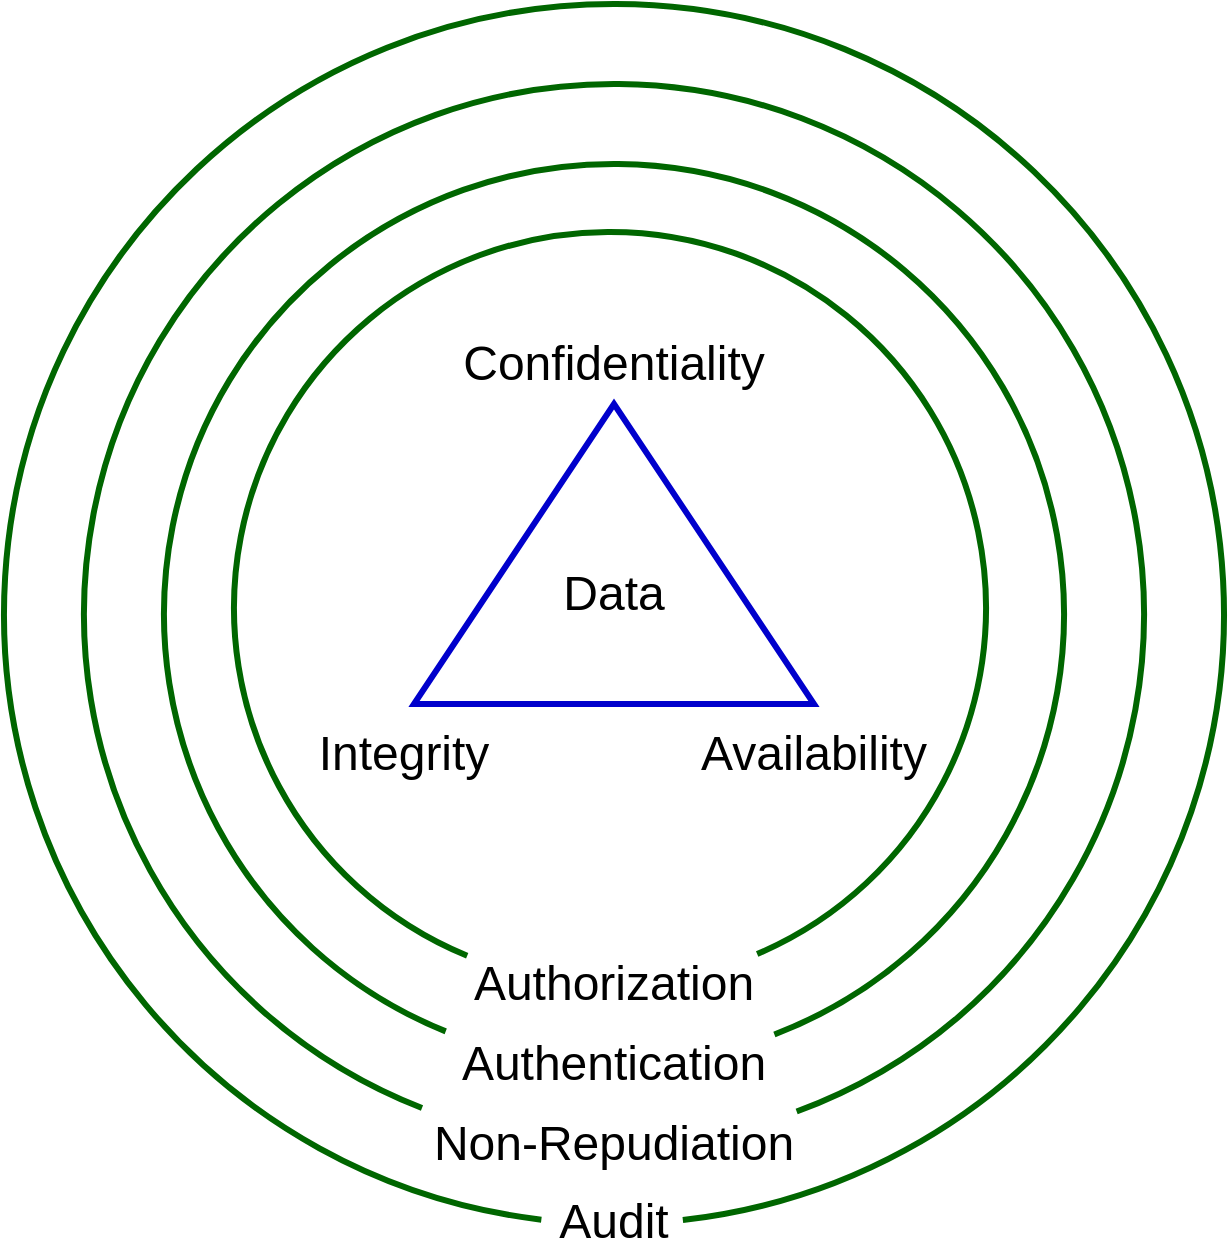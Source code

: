 <mxfile version="21.6.8" type="device" pages="2">
  <diagram id="Oz4VHGN1nNMEp_QaT7qJ" name="overview">
    <mxGraphModel dx="849" dy="482" grid="1" gridSize="10" guides="1" tooltips="1" connect="1" arrows="1" fold="1" page="0" pageScale="1" pageWidth="850" pageHeight="1100" math="0" shadow="0">
      <root>
        <mxCell id="0" />
        <mxCell id="V2duk38_NAvCMM6IDsIf-2" value="transparency check" parent="0" visible="0" />
        <mxCell id="V2duk38_NAvCMM6IDsIf-1" value="" style="rounded=0;whiteSpace=wrap;html=1;fillColor=#e1d5e7;strokeColor=#9673a6;" vertex="1" parent="V2duk38_NAvCMM6IDsIf-2">
          <mxGeometry x="1120" y="540" width="730" height="770" as="geometry" />
        </mxCell>
        <mxCell id="tpcdjzggM1OtUzv30zDY-4" value="rings" parent="0" />
        <mxCell id="tpcdjzggM1OtUzv30zDY-3" value="" style="verticalLabelPosition=bottom;verticalAlign=top;html=1;shape=mxgraph.basic.arc;startAngle=0.519;endAngle=0.482;fillColor=none;strokeColor=#006600;strokeWidth=3;" vertex="1" parent="tpcdjzggM1OtUzv30zDY-4">
          <mxGeometry x="1176" y="580" width="610" height="610" as="geometry" />
        </mxCell>
        <mxCell id="tpcdjzggM1OtUzv30zDY-7" value="" style="verticalLabelPosition=bottom;verticalAlign=top;html=1;shape=mxgraph.basic.arc;startAngle=0.559;endAngle=0.444;fillColor=none;strokeColor=#006600;strokeWidth=3;" vertex="1" parent="tpcdjzggM1OtUzv30zDY-4">
          <mxGeometry x="1216" y="620" width="530" height="530" as="geometry" />
        </mxCell>
        <mxCell id="tpcdjzggM1OtUzv30zDY-8" value="" style="verticalLabelPosition=bottom;verticalAlign=top;html=1;shape=mxgraph.basic.arc;startAngle=0.561;endAngle=0.442;fillColor=none;strokeColor=#006600;strokeWidth=3;" vertex="1" parent="tpcdjzggM1OtUzv30zDY-4">
          <mxGeometry x="1256" y="660" width="450" height="450" as="geometry" />
        </mxCell>
        <mxCell id="tpcdjzggM1OtUzv30zDY-1" value="" style="verticalLabelPosition=bottom;verticalAlign=top;html=1;shape=mxgraph.basic.arc;startAngle=0.562;endAngle=0.436;fillColor=none;strokeColor=#006600;strokeWidth=3;" vertex="1" parent="tpcdjzggM1OtUzv30zDY-4">
          <mxGeometry x="1291" y="694" width="376" height="376" as="geometry" />
        </mxCell>
        <mxCell id="1" value="extended" style="" parent="0" />
        <mxCell id="DWY7_vxUW8ZNUv0AT4u1-2" value="&lt;font style=&quot;font-size: 24px&quot;&gt;Audit&lt;/font&gt;" style="text;html=1;strokeColor=none;fillColor=none;align=center;verticalAlign=middle;whiteSpace=wrap;rounded=0;labelBackgroundColor=none;rotation=0;" parent="1" vertex="1">
          <mxGeometry x="1446" y="1174" width="70" height="30" as="geometry" />
        </mxCell>
        <mxCell id="DWY7_vxUW8ZNUv0AT4u1-3" value="&lt;font style=&quot;font-size: 24px&quot;&gt;Non-Repudiation&lt;/font&gt;" style="text;html=1;strokeColor=none;fillColor=none;align=center;verticalAlign=middle;whiteSpace=wrap;rounded=0;labelBackgroundColor=none;rotation=0;" parent="1" vertex="1">
          <mxGeometry x="1386" y="1135" width="190" height="30" as="geometry" />
        </mxCell>
        <mxCell id="DWY7_vxUW8ZNUv0AT4u1-4" value="&lt;font style=&quot;font-size: 24px&quot;&gt;Authentication&lt;/font&gt;" style="text;html=1;strokeColor=none;fillColor=none;align=center;verticalAlign=middle;whiteSpace=wrap;rounded=0;labelBackgroundColor=none;rotation=0;" parent="1" vertex="1">
          <mxGeometry x="1401" y="1095" width="160" height="30" as="geometry" />
        </mxCell>
        <mxCell id="DWY7_vxUW8ZNUv0AT4u1-5" value="&lt;font style=&quot;font-size: 24px&quot;&gt;Authorization&lt;/font&gt;" style="text;html=1;strokeColor=none;fillColor=none;align=center;verticalAlign=middle;whiteSpace=wrap;rounded=0;labelBackgroundColor=none;rotation=0;" parent="1" vertex="1">
          <mxGeometry x="1401" y="1055" width="160" height="30" as="geometry" />
        </mxCell>
        <mxCell id="uXeaNQGdLOJU90ILw89f-1" value="base" style="" parent="0" />
        <mxCell id="uXeaNQGdLOJU90ILw89f-10" value="&lt;font style=&quot;font-size: 24px&quot;&gt;Availability&lt;/font&gt;" style="text;html=1;strokeColor=none;fillColor=none;align=center;verticalAlign=middle;whiteSpace=wrap;rounded=0;labelBackgroundColor=none;" parent="uXeaNQGdLOJU90ILw89f-1" vertex="1">
          <mxGeometry x="1516" y="940" width="130" height="30" as="geometry" />
        </mxCell>
        <mxCell id="uXeaNQGdLOJU90ILw89f-11" value="&lt;font style=&quot;font-size: 24px&quot;&gt;Integrity&lt;/font&gt;" style="text;html=1;strokeColor=none;fillColor=none;align=center;verticalAlign=middle;whiteSpace=wrap;rounded=0;labelBackgroundColor=none;" parent="uXeaNQGdLOJU90ILw89f-1" vertex="1">
          <mxGeometry x="1326" y="940" width="100" height="30" as="geometry" />
        </mxCell>
        <mxCell id="uXeaNQGdLOJU90ILw89f-12" value="&lt;font style=&quot;font-size: 24px&quot;&gt;Confidentiality&lt;/font&gt;" style="text;html=1;strokeColor=none;fillColor=none;align=center;verticalAlign=middle;whiteSpace=wrap;rounded=0;labelBackgroundColor=none;gradientColor=none;" parent="uXeaNQGdLOJU90ILw89f-1" vertex="1">
          <mxGeometry x="1376" y="745" width="210" height="30" as="geometry" />
        </mxCell>
        <mxCell id="uXeaNQGdLOJU90ILw89f-13" value="" style="triangle;whiteSpace=wrap;html=1;rotation=-90;fillColor=none;strokeWidth=3;strokeColor=#0000CC;" parent="uXeaNQGdLOJU90ILw89f-1" vertex="1">
          <mxGeometry x="1406" y="755" width="150" height="200" as="geometry" />
        </mxCell>
        <mxCell id="uXeaNQGdLOJU90ILw89f-14" value="&lt;font style=&quot;font-size: 24px&quot;&gt;Data&lt;/font&gt;" style="text;html=1;strokeColor=none;fillColor=none;align=center;verticalAlign=middle;whiteSpace=wrap;rounded=0;labelBackgroundColor=none;" parent="uXeaNQGdLOJU90ILw89f-1" vertex="1">
          <mxGeometry x="1432.25" y="860" width="97.5" height="30" as="geometry" />
        </mxCell>
      </root>
    </mxGraphModel>
  </diagram>
  <diagram id="-cB4QmeMob9vpL16Ribd" name="security services model">
    <mxGraphModel dx="2885" dy="1543" grid="1" gridSize="10" guides="1" tooltips="1" connect="1" arrows="1" fold="1" page="0" pageScale="1" pageWidth="850" pageHeight="1100" background="none" math="0" shadow="0">
      <root>
        <mxCell id="0" />
        <mxCell id="1" parent="0" />
        <mxCell id="xTfiSw8Siqfn2ZKivQZC-50" value="" style="triangle;whiteSpace=wrap;html=1;fillColor=#D5E8D4;rotation=0;strokeColor=none;" parent="1" vertex="1">
          <mxGeometry x="280" y="630" width="20" height="80" as="geometry" />
        </mxCell>
        <mxCell id="xTfiSw8Siqfn2ZKivQZC-49" value="" style="triangle;whiteSpace=wrap;html=1;fillColor=#D5E8D4;rotation=-180;strokeColor=none;" parent="1" vertex="1">
          <mxGeometry x="280" y="130" width="20" height="80" as="geometry" />
        </mxCell>
        <mxCell id="xTfiSw8Siqfn2ZKivQZC-51" value="" style="rounded=0;whiteSpace=wrap;html=1;fillColor=#D5E8D4;strokeColor=none;" parent="1" vertex="1">
          <mxGeometry x="280" y="170" width="20" height="500" as="geometry" />
        </mxCell>
        <mxCell id="xTfiSw8Siqfn2ZKivQZC-45" value="" style="shape=parallelogram;perimeter=parallelogramPerimeter;whiteSpace=wrap;html=1;fixedSize=1;fillColor=#D5E8D4;rotation=-180;" parent="1" vertex="1">
          <mxGeometry x="280" y="670" width="690" height="40" as="geometry" />
        </mxCell>
        <mxCell id="xTfiSw8Siqfn2ZKivQZC-42" value="" style="rounded=0;whiteSpace=wrap;html=1;fillColor=#D5E8D4;" parent="1" vertex="1">
          <mxGeometry x="300" y="130" width="670" height="540" as="geometry" />
        </mxCell>
        <mxCell id="xTfiSw8Siqfn2ZKivQZC-43" value="" style="rounded=0;whiteSpace=wrap;html=1;fillColor=none;" parent="1" vertex="1">
          <mxGeometry x="280" y="170" width="670" height="540" as="geometry" />
        </mxCell>
        <mxCell id="xTfiSw8Siqfn2ZKivQZC-19" value="" style="shape=cube;whiteSpace=wrap;html=1;boundedLbl=1;backgroundOutline=1;darkOpacity=0.05;darkOpacity2=0.1;rotation=90;fillColor=default;" parent="1" vertex="1">
          <mxGeometry x="1038" y="430" width="85" height="150" as="geometry" />
        </mxCell>
        <mxCell id="xTfiSw8Siqfn2ZKivQZC-21" value="" style="shape=cube;whiteSpace=wrap;html=1;boundedLbl=1;backgroundOutline=1;darkOpacity=0.05;darkOpacity2=0.1;rotation=90;fillColor=#CCCCCC;" parent="1" vertex="1">
          <mxGeometry x="1020" y="190" width="60" height="100" as="geometry" />
        </mxCell>
        <mxCell id="xTfiSw8Siqfn2ZKivQZC-22" value="Recover" style="rounded=0;whiteSpace=wrap;html=1;fillColor=none;strokeColor=none;" parent="1" vertex="1">
          <mxGeometry x="1006.5" y="232.5" width="68" height="35" as="geometry" />
        </mxCell>
        <mxCell id="xTfiSw8Siqfn2ZKivQZC-36" style="edgeStyle=none;rounded=0;orthogonalLoop=1;jettySize=auto;html=1;entryX=0;entryY=0.5;entryDx=0;entryDy=0;entryPerimeter=0;startArrow=none;startFill=0;strokeWidth=3;exitX=1;exitY=0.5;exitDx=0;exitDy=0;exitPerimeter=0;" parent="1" source="xTfiSw8Siqfn2ZKivQZC-1" target="xTfiSw8Siqfn2ZKivQZC-8" edge="1">
          <mxGeometry relative="1" as="geometry" />
        </mxCell>
        <mxCell id="xTfiSw8Siqfn2ZKivQZC-1" value="Authentication" style="whiteSpace=wrap;html=1;shape=mxgraph.basic.octagon2;align=center;verticalAlign=middle;dx=6;" parent="1" vertex="1">
          <mxGeometry x="330" y="290" width="130" height="60" as="geometry" />
        </mxCell>
        <mxCell id="xTfiSw8Siqfn2ZKivQZC-15" style="rounded=0;orthogonalLoop=1;jettySize=auto;html=1;entryX=0;entryY=0.5;entryDx=0;entryDy=0;entryPerimeter=0;startArrow=classic;startFill=1;exitX=1;exitY=0.5;exitDx=0;exitDy=0;strokeWidth=3;" parent="1" source="xTfiSw8Siqfn2ZKivQZC-2" target="xTfiSw8Siqfn2ZKivQZC-1" edge="1">
          <mxGeometry relative="1" as="geometry" />
        </mxCell>
        <mxCell id="xTfiSw8Siqfn2ZKivQZC-16" style="edgeStyle=none;rounded=0;orthogonalLoop=1;jettySize=auto;html=1;exitX=1;exitY=0.5;exitDx=0;exitDy=0;startArrow=classic;startFill=1;strokeWidth=3;entryX=0;entryY=0.5;entryDx=0;entryDy=0;entryPerimeter=0;" parent="1" source="xTfiSw8Siqfn2ZKivQZC-2" target="xTfiSw8Siqfn2ZKivQZC-7" edge="1">
          <mxGeometry relative="1" as="geometry" />
        </mxCell>
        <mxCell id="xTfiSw8Siqfn2ZKivQZC-17" style="edgeStyle=none;rounded=0;orthogonalLoop=1;jettySize=auto;html=1;entryX=0;entryY=0.5;entryDx=0;entryDy=0;entryPerimeter=0;startArrow=classic;startFill=1;exitX=1;exitY=0.75;exitDx=0;exitDy=0;strokeWidth=3;" parent="1" source="xTfiSw8Siqfn2ZKivQZC-2" target="xTfiSw8Siqfn2ZKivQZC-6" edge="1">
          <mxGeometry relative="1" as="geometry" />
        </mxCell>
        <mxCell id="xTfiSw8Siqfn2ZKivQZC-2" value="User&lt;br&gt;or&lt;br&gt;Process" style="rounded=1;whiteSpace=wrap;html=1;" parent="1" vertex="1">
          <mxGeometry x="160" y="220" width="70" height="200" as="geometry" />
        </mxCell>
        <mxCell id="xTfiSw8Siqfn2ZKivQZC-3" value="" style="shape=cube;whiteSpace=wrap;html=1;boundedLbl=1;backgroundOutline=1;darkOpacity=0.05;darkOpacity2=0.1;rotation=90;fillColor=default;" parent="1" vertex="1">
          <mxGeometry x="1020" y="147.5" width="60" height="100" as="geometry" />
        </mxCell>
        <mxCell id="xTfiSw8Siqfn2ZKivQZC-5" value="Prevent" style="rounded=0;whiteSpace=wrap;html=1;fillColor=none;strokeColor=none;" parent="1" vertex="1">
          <mxGeometry x="1006.5" y="190" width="68" height="35" as="geometry" />
        </mxCell>
        <mxCell id="xTfiSw8Siqfn2ZKivQZC-29" style="edgeStyle=none;rounded=0;orthogonalLoop=1;jettySize=auto;html=1;entryX=0;entryY=0.5;entryDx=0;entryDy=0;startArrow=classic;startFill=1;strokeWidth=3;" parent="1" source="xTfiSw8Siqfn2ZKivQZC-6" target="xTfiSw8Siqfn2ZKivQZC-20" edge="1">
          <mxGeometry relative="1" as="geometry" />
        </mxCell>
        <mxCell id="xTfiSw8Siqfn2ZKivQZC-38" style="edgeStyle=none;rounded=0;orthogonalLoop=1;jettySize=auto;html=1;entryX=0;entryY=0.5;entryDx=0;entryDy=0;entryPerimeter=0;startArrow=none;startFill=0;strokeWidth=3;exitX=0;exitY=0;exitDx=124;exitDy=6;exitPerimeter=0;" parent="1" source="xTfiSw8Siqfn2ZKivQZC-6" target="xTfiSw8Siqfn2ZKivQZC-8" edge="1">
          <mxGeometry relative="1" as="geometry" />
        </mxCell>
        <mxCell id="xTfiSw8Siqfn2ZKivQZC-6" value="Access Control&lt;br&gt;Enforcement" style="whiteSpace=wrap;html=1;shape=mxgraph.basic.octagon2;align=center;verticalAlign=middle;dx=6;" parent="1" vertex="1">
          <mxGeometry x="330" y="485" width="130" height="60" as="geometry" />
        </mxCell>
        <mxCell id="xTfiSw8Siqfn2ZKivQZC-25" style="edgeStyle=none;rounded=0;orthogonalLoop=1;jettySize=auto;html=1;entryX=0.5;entryY=0;entryDx=0;entryDy=0;entryPerimeter=0;startArrow=classic;startFill=1;strokeWidth=3;" parent="1" source="xTfiSw8Siqfn2ZKivQZC-7" target="xTfiSw8Siqfn2ZKivQZC-6" edge="1">
          <mxGeometry relative="1" as="geometry" />
        </mxCell>
        <mxCell id="xTfiSw8Siqfn2ZKivQZC-34" style="edgeStyle=none;rounded=0;orthogonalLoop=1;jettySize=auto;html=1;entryX=0;entryY=0.5;entryDx=0;entryDy=0;entryPerimeter=0;startArrow=none;startFill=0;strokeWidth=3;exitX=1;exitY=0.5;exitDx=0;exitDy=0;exitPerimeter=0;" parent="1" source="xTfiSw8Siqfn2ZKivQZC-7" target="xTfiSw8Siqfn2ZKivQZC-8" edge="1">
          <mxGeometry relative="1" as="geometry" />
        </mxCell>
        <mxCell id="xTfiSw8Siqfn2ZKivQZC-7" value="Authorization" style="whiteSpace=wrap;html=1;shape=mxgraph.basic.octagon2;align=center;verticalAlign=middle;dx=6;" parent="1" vertex="1">
          <mxGeometry x="330" y="380" width="130" height="60" as="geometry" />
        </mxCell>
        <mxCell id="xTfiSw8Siqfn2ZKivQZC-31" style="edgeStyle=none;rounded=0;orthogonalLoop=1;jettySize=auto;html=1;entryX=0.5;entryY=0;entryDx=0;entryDy=0;entryPerimeter=0;startArrow=classic;startFill=1;strokeWidth=3;" parent="1" source="xTfiSw8Siqfn2ZKivQZC-8" target="xTfiSw8Siqfn2ZKivQZC-10" edge="1">
          <mxGeometry relative="1" as="geometry" />
        </mxCell>
        <mxCell id="xTfiSw8Siqfn2ZKivQZC-8" value="Audit" style="whiteSpace=wrap;html=1;shape=mxgraph.basic.octagon2;align=center;verticalAlign=middle;dx=6;fillColor=#CCCCCC;" parent="1" vertex="1">
          <mxGeometry x="560" y="380" width="130" height="60" as="geometry" />
        </mxCell>
        <mxCell id="xTfiSw8Siqfn2ZKivQZC-27" style="edgeStyle=none;rounded=0;orthogonalLoop=1;jettySize=auto;html=1;entryX=1;entryY=0.5;entryDx=0;entryDy=0;entryPerimeter=0;startArrow=classic;startFill=1;strokeWidth=3;" parent="1" source="xTfiSw8Siqfn2ZKivQZC-9" target="xTfiSw8Siqfn2ZKivQZC-10" edge="1">
          <mxGeometry relative="1" as="geometry" />
        </mxCell>
        <mxCell id="xTfiSw8Siqfn2ZKivQZC-28" style="edgeStyle=none;rounded=0;orthogonalLoop=1;jettySize=auto;html=1;entryX=0;entryY=0.5;entryDx=0;entryDy=0;startArrow=classic;startFill=1;exitX=1;exitY=0.5;exitDx=0;exitDy=0;exitPerimeter=0;strokeWidth=3;" parent="1" source="xTfiSw8Siqfn2ZKivQZC-9" target="xTfiSw8Siqfn2ZKivQZC-20" edge="1">
          <mxGeometry relative="1" as="geometry" />
        </mxCell>
        <mxCell id="xTfiSw8Siqfn2ZKivQZC-9" value="Proof of&lt;br&gt;Wholeness" style="whiteSpace=wrap;html=1;shape=mxgraph.basic.octagon2;align=center;verticalAlign=middle;dx=6;fillColor=#CCCCCC;" parent="1" vertex="1">
          <mxGeometry x="790" y="630" width="130" height="60" as="geometry" />
        </mxCell>
        <mxCell id="xTfiSw8Siqfn2ZKivQZC-33" style="edgeStyle=none;rounded=0;orthogonalLoop=1;jettySize=auto;html=1;entryX=0.5;entryY=1;entryDx=0;entryDy=0;entryPerimeter=0;startArrow=none;startFill=0;strokeWidth=3;" parent="1" source="xTfiSw8Siqfn2ZKivQZC-11" target="xTfiSw8Siqfn2ZKivQZC-6" edge="1">
          <mxGeometry relative="1" as="geometry" />
        </mxCell>
        <mxCell id="xTfiSw8Siqfn2ZKivQZC-39" style="edgeStyle=none;rounded=0;orthogonalLoop=1;jettySize=auto;html=1;entryX=0;entryY=0.5;entryDx=0;entryDy=0;entryPerimeter=0;startArrow=classic;startFill=1;exitX=1;exitY=0.5;exitDx=0;exitDy=0;exitPerimeter=0;strokeWidth=3;" parent="1" source="xTfiSw8Siqfn2ZKivQZC-11" target="xTfiSw8Siqfn2ZKivQZC-10" edge="1">
          <mxGeometry relative="1" as="geometry" />
        </mxCell>
        <mxCell id="xTfiSw8Siqfn2ZKivQZC-12" value="Transaction&lt;br&gt;Privacy" style="whiteSpace=wrap;html=1;shape=mxgraph.basic.octagon2;align=center;verticalAlign=middle;dx=6;" parent="1" vertex="1">
          <mxGeometry x="330" y="182.5" width="130" height="60" as="geometry" />
        </mxCell>
        <mxCell id="xTfiSw8Siqfn2ZKivQZC-18" style="edgeStyle=none;rounded=0;orthogonalLoop=1;jettySize=auto;html=1;entryX=1;entryY=0.25;entryDx=0;entryDy=0;startArrow=classic;startFill=1;strokeWidth=3;endArrow=none;endFill=0;" parent="1" source="xTfiSw8Siqfn2ZKivQZC-13" target="xTfiSw8Siqfn2ZKivQZC-2" edge="1">
          <mxGeometry relative="1" as="geometry" />
        </mxCell>
        <mxCell id="xTfiSw8Siqfn2ZKivQZC-32" style="edgeStyle=none;rounded=0;orthogonalLoop=1;jettySize=auto;html=1;entryX=0;entryY=0.5;entryDx=0;entryDy=0;startArrow=classic;startFill=1;exitX=1;exitY=0.5;exitDx=0;exitDy=0;exitPerimeter=0;strokeWidth=3;" parent="1" source="xTfiSw8Siqfn2ZKivQZC-13" target="xTfiSw8Siqfn2ZKivQZC-20" edge="1">
          <mxGeometry relative="1" as="geometry" />
        </mxCell>
        <mxCell id="xTfiSw8Siqfn2ZKivQZC-13" value="Non-&lt;br&gt;reputiation" style="whiteSpace=wrap;html=1;shape=mxgraph.basic.octagon2;align=center;verticalAlign=middle;dx=6;" parent="1" vertex="1">
          <mxGeometry x="600" y="242.5" width="130" height="60" as="geometry" />
        </mxCell>
        <mxCell id="xTfiSw8Siqfn2ZKivQZC-14" value="" style="endArrow=classic;startArrow=classic;html=1;rounded=0;exitX=1;exitY=0.25;exitDx=0;exitDy=0;entryX=0;entryY=0.5;entryDx=0;entryDy=0;entryPerimeter=0;strokeWidth=3;" parent="1" source="xTfiSw8Siqfn2ZKivQZC-2" target="xTfiSw8Siqfn2ZKivQZC-12" edge="1">
          <mxGeometry width="50" height="50" relative="1" as="geometry">
            <mxPoint x="400" y="480" as="sourcePoint" />
            <mxPoint x="450" y="430" as="targetPoint" />
          </mxGeometry>
        </mxCell>
        <mxCell id="xTfiSw8Siqfn2ZKivQZC-20" value="Resource" style="rounded=0;whiteSpace=wrap;html=1;fillColor=none;strokeColor=none;" parent="1" vertex="1">
          <mxGeometry x="1010" y="485" width="120" height="60" as="geometry" />
        </mxCell>
        <mxCell id="xTfiSw8Siqfn2ZKivQZC-40" style="edgeStyle=none;rounded=0;orthogonalLoop=1;jettySize=auto;html=1;entryX=0.5;entryY=0;entryDx=0;entryDy=0;entryPerimeter=0;startArrow=classic;startFill=1;strokeWidth=3;endArrow=none;endFill=0;exitX=0.5;exitY=1;exitDx=0;exitDy=0;exitPerimeter=0;" parent="1" source="xTfiSw8Siqfn2ZKivQZC-8" target="xTfiSw8Siqfn2ZKivQZC-9" edge="1">
          <mxGeometry relative="1" as="geometry">
            <mxPoint x="645" y="400" as="sourcePoint" />
            <mxPoint x="686.01" y="678.02" as="targetPoint" />
          </mxGeometry>
        </mxCell>
        <mxCell id="xTfiSw8Siqfn2ZKivQZC-41" style="edgeStyle=none;rounded=0;orthogonalLoop=1;jettySize=auto;html=1;entryX=0.5;entryY=1;entryDx=0;entryDy=0;entryPerimeter=0;startArrow=classic;startFill=1;strokeWidth=3;exitX=0;exitY=0;exitDx=124;exitDy=6;exitPerimeter=0;" parent="1" source="xTfiSw8Siqfn2ZKivQZC-11" target="xTfiSw8Siqfn2ZKivQZC-8" edge="1">
          <mxGeometry relative="1" as="geometry">
            <mxPoint x="464" y="501" as="sourcePoint" />
            <mxPoint x="590" y="380" as="targetPoint" />
          </mxGeometry>
        </mxCell>
        <mxCell id="xTfiSw8Siqfn2ZKivQZC-46" value="" style="shape=parallelogram;perimeter=parallelogramPerimeter;whiteSpace=wrap;html=1;fixedSize=1;fillColor=none;rotation=-180;" parent="1" vertex="1">
          <mxGeometry x="280" y="130" width="690" height="40" as="geometry" />
        </mxCell>
        <mxCell id="xTfiSw8Siqfn2ZKivQZC-10" value="Restore&lt;br&gt;&quot;Secure&quot; State" style="whiteSpace=wrap;html=1;shape=mxgraph.basic.octagon2;align=center;verticalAlign=middle;dx=6;fillColor=#CCCCCC;" parent="1" vertex="1">
          <mxGeometry x="560" y="630" width="130" height="60" as="geometry" />
        </mxCell>
        <mxCell id="xTfiSw8Siqfn2ZKivQZC-11" value="Intrusion Detection&lt;br&gt;and Containment" style="whiteSpace=wrap;html=1;shape=mxgraph.basic.octagon2;align=center;verticalAlign=middle;dx=6;fillColor=#CCCCCC;" parent="1" vertex="1">
          <mxGeometry x="330" y="630" width="130" height="60" as="geometry" />
        </mxCell>
      </root>
    </mxGraphModel>
  </diagram>
</mxfile>

